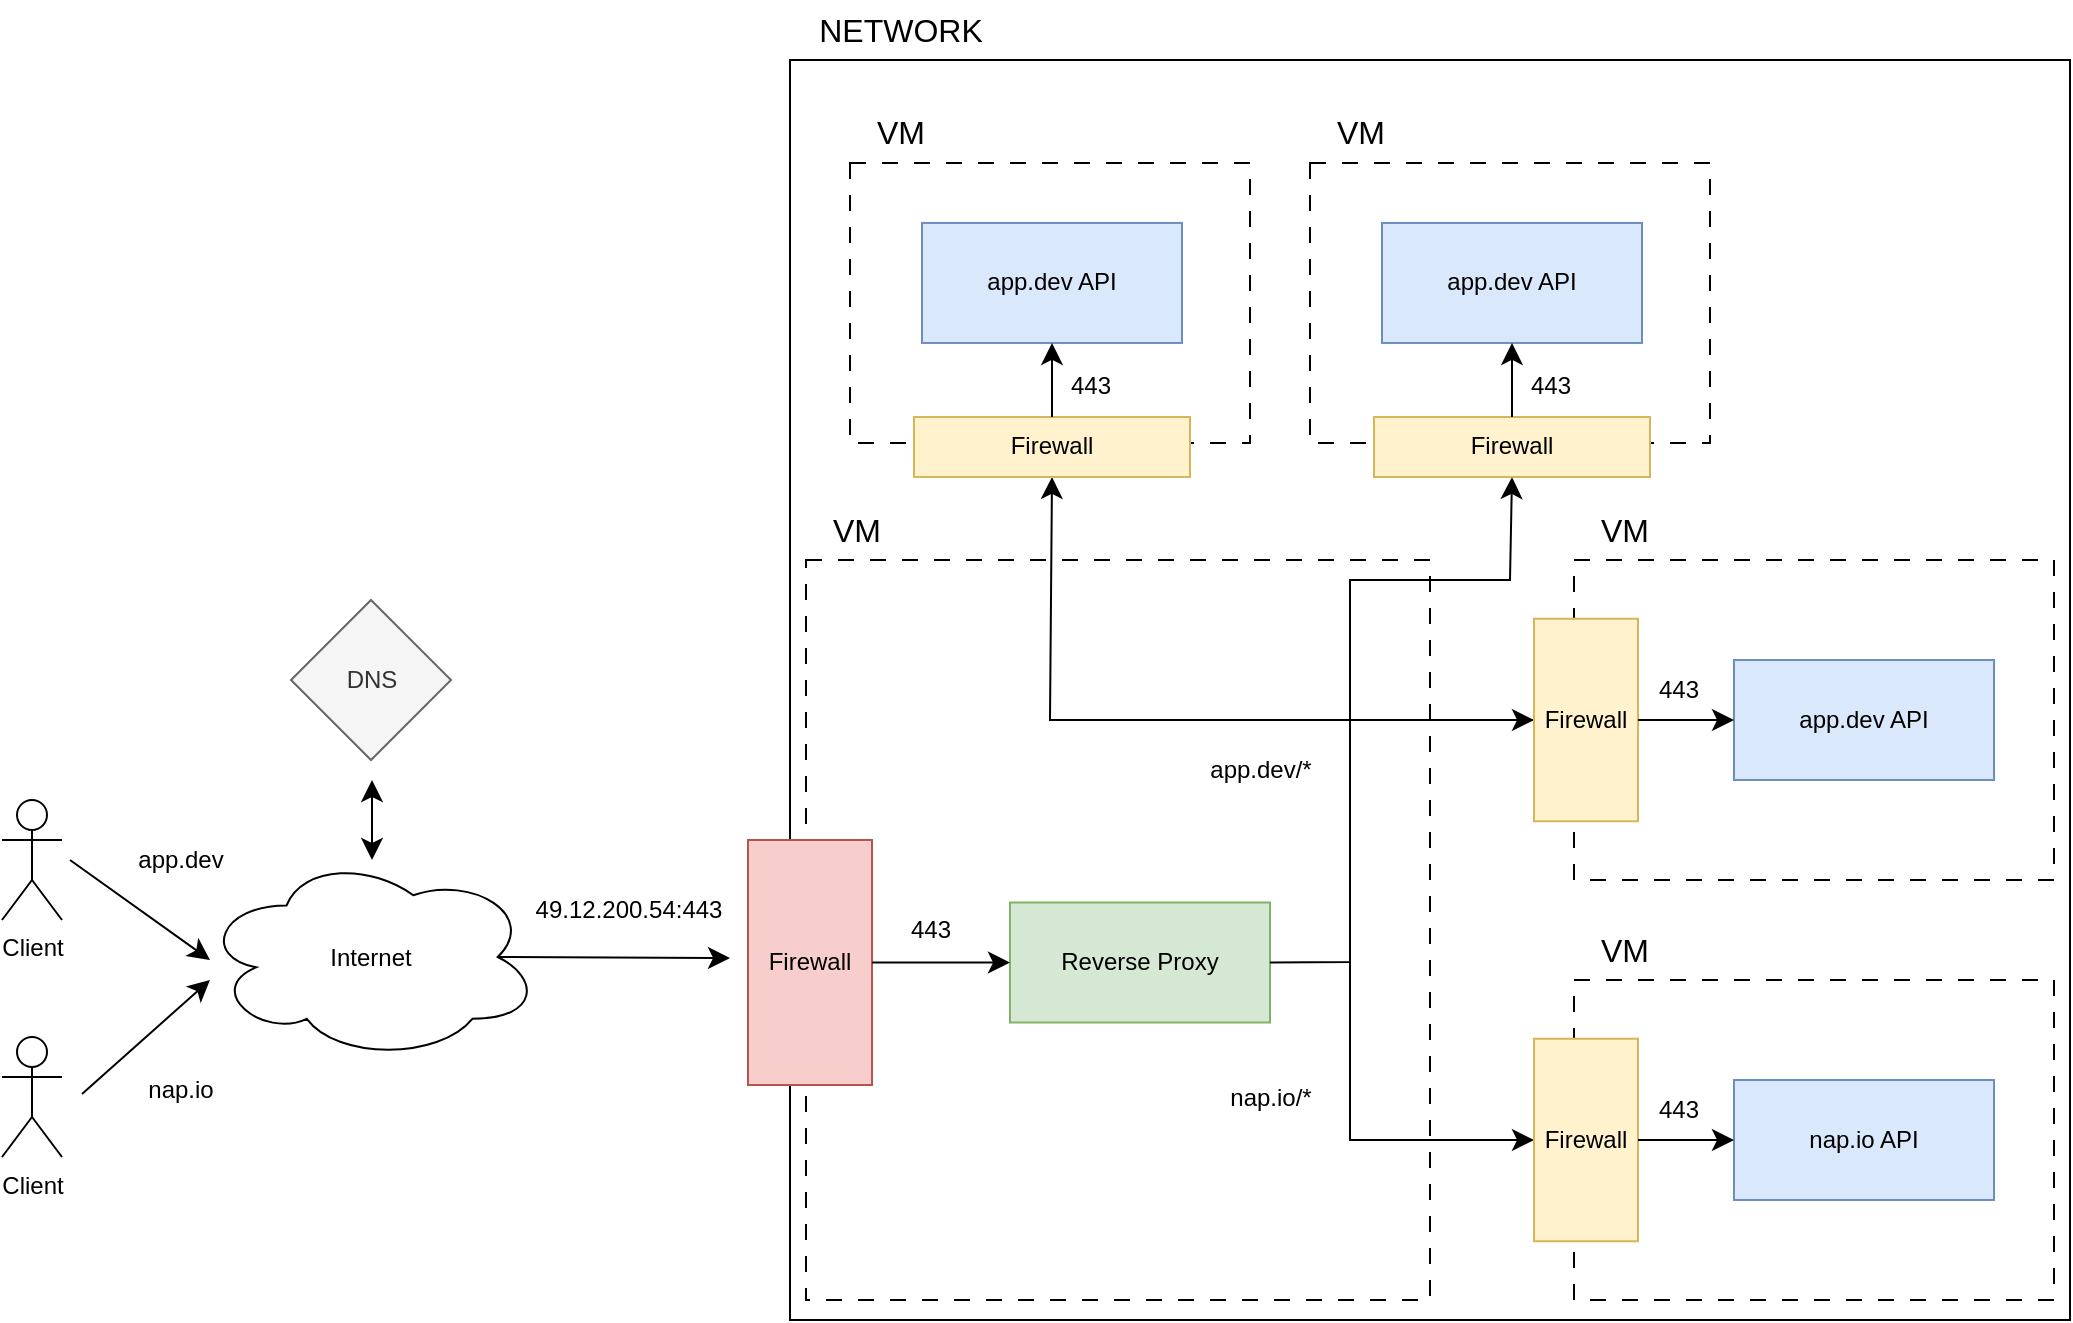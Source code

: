 <mxfile version="24.2.5" type="device">
  <diagram name="Page-1" id="AVqs-29l7rqCjDmvb-u1">
    <mxGraphModel dx="4130" dy="1640" grid="1" gridSize="10" guides="1" tooltips="1" connect="1" arrows="1" fold="1" page="0" pageScale="1" pageWidth="827" pageHeight="1169" math="0" shadow="0">
      <root>
        <mxCell id="0" />
        <mxCell id="1" parent="0" />
        <mxCell id="cm763DPiKegs-Cz6ihyl-120" value="" style="rounded=0;whiteSpace=wrap;html=1;align=center;verticalAlign=middle;fontFamily=Helvetica;fontSize=12;" vertex="1" parent="1">
          <mxGeometry x="-740" y="-340" width="640" height="630" as="geometry" />
        </mxCell>
        <mxCell id="cm763DPiKegs-Cz6ihyl-32" value="" style="rounded=0;whiteSpace=wrap;html=1;align=center;verticalAlign=middle;fontFamily=Helvetica;fontSize=12;fillColor=none;dashed=1;dashPattern=8 8;" vertex="1" parent="1">
          <mxGeometry x="-732" y="-90" width="312" height="370" as="geometry" />
        </mxCell>
        <mxCell id="cm763DPiKegs-Cz6ihyl-33" value="VM" style="text;html=1;align=center;verticalAlign=middle;resizable=0;points=[];autosize=1;strokeColor=none;fillColor=none;fontSize=16;fontFamily=Helvetica;fontColor=default;" vertex="1" parent="1">
          <mxGeometry x="-732" y="-120" width="50" height="30" as="geometry" />
        </mxCell>
        <mxCell id="cm763DPiKegs-Cz6ihyl-35" value="Reverse Proxy" style="rounded=0;whiteSpace=wrap;html=1;strokeColor=#82b366;align=center;verticalAlign=middle;fontFamily=Helvetica;fontSize=12;fillColor=#d5e8d4;" vertex="1" parent="1">
          <mxGeometry x="-630" y="81.25" width="130" height="60" as="geometry" />
        </mxCell>
        <mxCell id="cm763DPiKegs-Cz6ihyl-36" value="Firewall" style="rounded=0;whiteSpace=wrap;html=1;align=center;verticalAlign=middle;fontFamily=Helvetica;fontSize=12;fillColor=#f8cecc;strokeColor=#b85450;" vertex="1" parent="1">
          <mxGeometry x="-761" y="50" width="62" height="122.5" as="geometry" />
        </mxCell>
        <mxCell id="cm763DPiKegs-Cz6ihyl-37" value="Client" style="shape=umlActor;verticalLabelPosition=bottom;verticalAlign=top;html=1;outlineConnect=0;align=center;fontFamily=Helvetica;fontSize=12;" vertex="1" parent="1">
          <mxGeometry x="-1134" y="30" width="30" height="60" as="geometry" />
        </mxCell>
        <mxCell id="cm763DPiKegs-Cz6ihyl-38" value="Internet" style="ellipse;shape=cloud;whiteSpace=wrap;html=1;align=center;verticalAlign=middle;fontFamily=Helvetica;fontSize=12;" vertex="1" parent="1">
          <mxGeometry x="-1034" y="57" width="169" height="103" as="geometry" />
        </mxCell>
        <mxCell id="cm763DPiKegs-Cz6ihyl-40" value="" style="endArrow=none;startArrow=classic;html=1;rounded=0;fontFamily=Helvetica;fontSize=12;fontColor=default;startSize=8;endSize=8;curved=0;entryX=1;entryY=0.5;entryDx=0;entryDy=0;exitX=0;exitY=0.5;exitDx=0;exitDy=0;startFill=1;endFill=0;" edge="1" parent="1" source="cm763DPiKegs-Cz6ihyl-35" target="cm763DPiKegs-Cz6ihyl-36">
          <mxGeometry width="50" height="50" relative="1" as="geometry">
            <mxPoint x="-649" y="66" as="sourcePoint" />
            <mxPoint x="-599" y="16" as="targetPoint" />
            <Array as="points" />
          </mxGeometry>
        </mxCell>
        <mxCell id="cm763DPiKegs-Cz6ihyl-43" value="" style="edgeLabel;html=1;align=center;verticalAlign=middle;resizable=0;points=[];fontSize=12;strokeColor=#0e8088;fontFamily=Helvetica;fontColor=default;fillColor=#CFE3E6;" vertex="1" connectable="0" parent="cm763DPiKegs-Cz6ihyl-40">
          <mxGeometry x="-0.255" relative="1" as="geometry">
            <mxPoint as="offset" />
          </mxGeometry>
        </mxCell>
        <mxCell id="cm763DPiKegs-Cz6ihyl-45" value="443" style="text;html=1;align=center;verticalAlign=middle;resizable=0;points=[];autosize=1;strokeColor=none;fillColor=none;fontSize=12;fontFamily=Helvetica;fontColor=default;" vertex="1" parent="1">
          <mxGeometry x="-690" y="80" width="40" height="30" as="geometry" />
        </mxCell>
        <mxCell id="cm763DPiKegs-Cz6ihyl-46" value="DNS" style="rhombus;whiteSpace=wrap;html=1;strokeColor=#666666;align=center;verticalAlign=middle;fontFamily=Helvetica;fontSize=12;fontColor=#333333;fillColor=#f5f5f5;" vertex="1" parent="1">
          <mxGeometry x="-989.5" y="-70" width="80" height="80" as="geometry" />
        </mxCell>
        <mxCell id="cm763DPiKegs-Cz6ihyl-48" value="" style="endArrow=classic;startArrow=classic;html=1;rounded=0;fontFamily=Helvetica;fontSize=12;fontColor=default;startSize=8;endSize=8;curved=1;" edge="1" parent="1">
          <mxGeometry width="50" height="50" relative="1" as="geometry">
            <mxPoint x="-949" y="60" as="sourcePoint" />
            <mxPoint x="-949" y="20" as="targetPoint" />
          </mxGeometry>
        </mxCell>
        <mxCell id="cm763DPiKegs-Cz6ihyl-49" value="" style="endArrow=classic;startArrow=none;html=1;rounded=0;fontFamily=Helvetica;fontSize=12;fontColor=default;startSize=8;endSize=8;curved=0;startFill=0;" edge="1" parent="1">
          <mxGeometry width="50" height="50" relative="1" as="geometry">
            <mxPoint x="-1100" y="60" as="sourcePoint" />
            <mxPoint x="-1030" y="110" as="targetPoint" />
            <Array as="points" />
          </mxGeometry>
        </mxCell>
        <mxCell id="cm763DPiKegs-Cz6ihyl-51" value="app.dev" style="text;html=1;align=center;verticalAlign=middle;resizable=0;points=[];autosize=1;strokeColor=none;fillColor=none;fontSize=12;fontFamily=Helvetica;fontColor=default;" vertex="1" parent="1">
          <mxGeometry x="-1080" y="45" width="70" height="30" as="geometry" />
        </mxCell>
        <mxCell id="cm763DPiKegs-Cz6ihyl-53" value="" style="endArrow=classic;startArrow=none;html=1;rounded=0;fontFamily=Helvetica;fontSize=12;fontColor=default;startSize=8;endSize=8;curved=1;startFill=0;exitX=0.875;exitY=0.5;exitDx=0;exitDy=0;exitPerimeter=0;" edge="1" parent="1" source="cm763DPiKegs-Cz6ihyl-38">
          <mxGeometry width="50" height="50" relative="1" as="geometry">
            <mxPoint x="-865" y="108.5" as="sourcePoint" />
            <mxPoint x="-770" y="109" as="targetPoint" />
            <Array as="points" />
          </mxGeometry>
        </mxCell>
        <mxCell id="cm763DPiKegs-Cz6ihyl-54" value="&lt;span style=&quot;font-size: 12px;&quot;&gt;49.12.200.54:443&lt;/span&gt;" style="text;html=1;align=center;verticalAlign=middle;resizable=0;points=[];autosize=1;strokeColor=none;fillColor=none;fontSize=12;fontFamily=Helvetica;fontColor=default;" vertex="1" parent="1">
          <mxGeometry x="-881" y="70" width="120" height="30" as="geometry" />
        </mxCell>
        <mxCell id="cm763DPiKegs-Cz6ihyl-56" value="Client" style="shape=umlActor;verticalLabelPosition=bottom;verticalAlign=top;html=1;outlineConnect=0;align=center;fontFamily=Helvetica;fontSize=12;" vertex="1" parent="1">
          <mxGeometry x="-1134" y="148.5" width="30" height="60" as="geometry" />
        </mxCell>
        <mxCell id="cm763DPiKegs-Cz6ihyl-57" value="" style="endArrow=classic;startArrow=none;html=1;rounded=0;fontFamily=Helvetica;fontSize=12;fontColor=default;startSize=8;endSize=8;curved=0;startFill=0;" edge="1" parent="1">
          <mxGeometry width="50" height="50" relative="1" as="geometry">
            <mxPoint x="-1094" y="177" as="sourcePoint" />
            <mxPoint x="-1030" y="120" as="targetPoint" />
            <Array as="points" />
          </mxGeometry>
        </mxCell>
        <mxCell id="cm763DPiKegs-Cz6ihyl-58" value="nap.io" style="text;html=1;align=center;verticalAlign=middle;resizable=0;points=[];autosize=1;strokeColor=none;fillColor=none;fontSize=12;fontFamily=Helvetica;fontColor=default;" vertex="1" parent="1">
          <mxGeometry x="-1075" y="160" width="60" height="30" as="geometry" />
        </mxCell>
        <mxCell id="cm763DPiKegs-Cz6ihyl-63" value="" style="endArrow=classic;html=1;rounded=0;fontFamily=Helvetica;fontSize=12;fontColor=default;startSize=8;endSize=8;curved=0;exitX=1;exitY=0.5;exitDx=0;exitDy=0;entryX=0.5;entryY=1;entryDx=0;entryDy=0;" edge="1" parent="1" source="cm763DPiKegs-Cz6ihyl-35" target="cm763DPiKegs-Cz6ihyl-73">
          <mxGeometry width="50" height="50" relative="1" as="geometry">
            <mxPoint x="-390" y="80" as="sourcePoint" />
            <mxPoint x="-360" y="-30" as="targetPoint" />
            <Array as="points">
              <mxPoint x="-460" y="111" />
              <mxPoint x="-460" y="-10" />
              <mxPoint x="-610" y="-10" />
            </Array>
          </mxGeometry>
        </mxCell>
        <mxCell id="cm763DPiKegs-Cz6ihyl-64" value="" style="edgeLabel;html=1;align=center;verticalAlign=middle;resizable=0;points=[];fontSize=12;strokeColor=#0e8088;fontFamily=Helvetica;fontColor=default;fillColor=#CFE3E6;" vertex="1" connectable="0" parent="cm763DPiKegs-Cz6ihyl-63">
          <mxGeometry x="0.152" y="3" relative="1" as="geometry">
            <mxPoint as="offset" />
          </mxGeometry>
        </mxCell>
        <mxCell id="cm763DPiKegs-Cz6ihyl-65" value="" style="endArrow=classic;html=1;rounded=0;fontFamily=Helvetica;fontSize=12;fontColor=default;startSize=8;endSize=8;curved=0;entryX=0.5;entryY=1;entryDx=0;entryDy=0;" edge="1" parent="1" target="cm763DPiKegs-Cz6ihyl-116">
          <mxGeometry width="50" height="50" relative="1" as="geometry">
            <mxPoint x="-300" y="-10" as="sourcePoint" />
            <mxPoint x="-360" y="40" as="targetPoint" />
            <Array as="points">
              <mxPoint x="-460" y="-10" />
              <mxPoint x="-460" y="-80" />
              <mxPoint x="-380" y="-80" />
            </Array>
          </mxGeometry>
        </mxCell>
        <mxCell id="cm763DPiKegs-Cz6ihyl-66" value="" style="endArrow=classic;html=1;rounded=0;fontFamily=Helvetica;fontSize=12;fontColor=default;startSize=8;endSize=8;curved=0;entryX=0;entryY=0.5;entryDx=0;entryDy=0;" edge="1" parent="1" target="cm763DPiKegs-Cz6ihyl-102">
          <mxGeometry width="50" height="50" relative="1" as="geometry">
            <mxPoint x="-460" y="-10" as="sourcePoint" />
            <mxPoint x="-300" y="127" as="targetPoint" />
            <Array as="points" />
          </mxGeometry>
        </mxCell>
        <mxCell id="cm763DPiKegs-Cz6ihyl-67" value="" style="endArrow=classic;html=1;rounded=0;fontFamily=Helvetica;fontSize=12;fontColor=default;startSize=8;endSize=8;curved=0;entryX=0;entryY=0.5;entryDx=0;entryDy=0;" edge="1" parent="1" target="cm763DPiKegs-Cz6ihyl-109">
          <mxGeometry width="50" height="50" relative="1" as="geometry">
            <mxPoint x="-460" y="110" as="sourcePoint" />
            <mxPoint x="-360" y="220" as="targetPoint" />
            <Array as="points">
              <mxPoint x="-460" y="200" />
            </Array>
          </mxGeometry>
        </mxCell>
        <mxCell id="cm763DPiKegs-Cz6ihyl-68" value="nap.io/*" style="text;html=1;align=center;verticalAlign=middle;resizable=0;points=[];autosize=1;strokeColor=none;fillColor=none;fontSize=12;fontFamily=Helvetica;fontColor=default;" vertex="1" parent="1">
          <mxGeometry x="-530" y="163.5" width="60" height="30" as="geometry" />
        </mxCell>
        <mxCell id="cm763DPiKegs-Cz6ihyl-69" value="app.dev/*" style="text;html=1;align=center;verticalAlign=middle;resizable=0;points=[];autosize=1;strokeColor=none;fillColor=none;fontSize=12;fontFamily=Helvetica;fontColor=default;" vertex="1" parent="1">
          <mxGeometry x="-540" width="70" height="30" as="geometry" />
        </mxCell>
        <mxCell id="cm763DPiKegs-Cz6ihyl-70" value="" style="rounded=0;whiteSpace=wrap;html=1;align=center;verticalAlign=middle;fontFamily=Helvetica;fontSize=12;fillColor=none;dashed=1;dashPattern=8 8;" vertex="1" parent="1">
          <mxGeometry x="-710" y="-288.51" width="200" height="140" as="geometry" />
        </mxCell>
        <mxCell id="cm763DPiKegs-Cz6ihyl-71" value="NETWORK" style="text;html=1;align=center;verticalAlign=middle;resizable=0;points=[];autosize=1;strokeColor=none;fillColor=none;fontSize=16;fontFamily=Helvetica;fontColor=default;" vertex="1" parent="1">
          <mxGeometry x="-740" y="-370" width="110" height="30" as="geometry" />
        </mxCell>
        <mxCell id="cm763DPiKegs-Cz6ihyl-72" value="app.dev API" style="rounded=0;whiteSpace=wrap;html=1;strokeColor=#6c8ebf;align=center;verticalAlign=middle;fontFamily=Helvetica;fontSize=12;fillColor=#dae8fc;" vertex="1" parent="1">
          <mxGeometry x="-674" y="-258.52" width="130" height="60" as="geometry" />
        </mxCell>
        <mxCell id="cm763DPiKegs-Cz6ihyl-73" value="Firewall" style="rounded=0;whiteSpace=wrap;html=1;align=center;verticalAlign=middle;fontFamily=Helvetica;fontSize=12;fillColor=#fff2cc;strokeColor=#d6b656;" vertex="1" parent="1">
          <mxGeometry x="-678" y="-161.51" width="138" height="30" as="geometry" />
        </mxCell>
        <mxCell id="cm763DPiKegs-Cz6ihyl-74" value="443" style="text;html=1;align=center;verticalAlign=middle;resizable=0;points=[];autosize=1;strokeColor=none;fillColor=none;fontSize=12;fontFamily=Helvetica;fontColor=default;" vertex="1" parent="1">
          <mxGeometry x="-610" y="-191.51" width="40" height="30" as="geometry" />
        </mxCell>
        <mxCell id="cm763DPiKegs-Cz6ihyl-75" value="" style="endArrow=none;startArrow=classic;html=1;rounded=0;fontFamily=Helvetica;fontSize=12;fontColor=default;startSize=8;endSize=8;curved=0;entryX=0.5;entryY=0;entryDx=0;entryDy=0;exitX=0.5;exitY=1;exitDx=0;exitDy=0;startFill=1;endFill=0;" edge="1" parent="1" source="cm763DPiKegs-Cz6ihyl-72" target="cm763DPiKegs-Cz6ihyl-73">
          <mxGeometry width="50" height="50" relative="1" as="geometry">
            <mxPoint x="-601" y="-79.01" as="sourcePoint" />
            <mxPoint x="-670" y="-79.01" as="targetPoint" />
            <Array as="points" />
          </mxGeometry>
        </mxCell>
        <mxCell id="cm763DPiKegs-Cz6ihyl-76" value="" style="edgeLabel;html=1;align=center;verticalAlign=middle;resizable=0;points=[];fontSize=12;strokeColor=#0e8088;fontFamily=Helvetica;fontColor=default;fillColor=#CFE3E6;" vertex="1" connectable="0" parent="cm763DPiKegs-Cz6ihyl-75">
          <mxGeometry x="-0.255" relative="1" as="geometry">
            <mxPoint as="offset" />
          </mxGeometry>
        </mxCell>
        <mxCell id="cm763DPiKegs-Cz6ihyl-99" value="" style="rounded=0;whiteSpace=wrap;html=1;align=center;verticalAlign=middle;fontFamily=Helvetica;fontSize=12;fillColor=none;dashed=1;dashPattern=8 8;" vertex="1" parent="1">
          <mxGeometry x="-348" y="-90" width="240" height="160" as="geometry" />
        </mxCell>
        <mxCell id="cm763DPiKegs-Cz6ihyl-100" value="VM" style="text;html=1;align=center;verticalAlign=middle;resizable=0;points=[];autosize=1;strokeColor=none;fillColor=none;fontSize=16;fontFamily=Helvetica;fontColor=default;" vertex="1" parent="1">
          <mxGeometry x="-348" y="-120" width="50" height="30" as="geometry" />
        </mxCell>
        <mxCell id="cm763DPiKegs-Cz6ihyl-101" value="app.dev API" style="rounded=0;whiteSpace=wrap;html=1;strokeColor=#6c8ebf;align=center;verticalAlign=middle;fontFamily=Helvetica;fontSize=12;fillColor=#dae8fc;" vertex="1" parent="1">
          <mxGeometry x="-268" y="-40" width="130" height="60" as="geometry" />
        </mxCell>
        <mxCell id="cm763DPiKegs-Cz6ihyl-102" value="Firewall" style="rounded=0;whiteSpace=wrap;html=1;align=center;verticalAlign=middle;fontFamily=Helvetica;fontSize=12;fillColor=#fff2cc;strokeColor=#d6b656;" vertex="1" parent="1">
          <mxGeometry x="-368" y="-60.63" width="52" height="101.25" as="geometry" />
        </mxCell>
        <mxCell id="cm763DPiKegs-Cz6ihyl-103" value="443" style="text;html=1;align=center;verticalAlign=middle;resizable=0;points=[];autosize=1;strokeColor=none;fillColor=none;fontSize=12;fontFamily=Helvetica;fontColor=default;" vertex="1" parent="1">
          <mxGeometry x="-316" y="-40" width="40" height="30" as="geometry" />
        </mxCell>
        <mxCell id="cm763DPiKegs-Cz6ihyl-104" value="" style="endArrow=none;startArrow=classic;html=1;rounded=0;fontFamily=Helvetica;fontSize=12;fontColor=default;startSize=8;endSize=8;curved=0;entryX=1;entryY=0.5;entryDx=0;entryDy=0;exitX=0;exitY=0.5;exitDx=0;exitDy=0;startFill=1;endFill=0;" edge="1" parent="1" source="cm763DPiKegs-Cz6ihyl-101" target="cm763DPiKegs-Cz6ihyl-102">
          <mxGeometry width="50" height="50" relative="1" as="geometry">
            <mxPoint x="-209" y="139.5" as="sourcePoint" />
            <mxPoint x="-278" y="139.5" as="targetPoint" />
            <Array as="points" />
          </mxGeometry>
        </mxCell>
        <mxCell id="cm763DPiKegs-Cz6ihyl-105" value="" style="edgeLabel;html=1;align=center;verticalAlign=middle;resizable=0;points=[];fontSize=12;strokeColor=#0e8088;fontFamily=Helvetica;fontColor=default;fillColor=#CFE3E6;" vertex="1" connectable="0" parent="cm763DPiKegs-Cz6ihyl-104">
          <mxGeometry x="-0.255" relative="1" as="geometry">
            <mxPoint as="offset" />
          </mxGeometry>
        </mxCell>
        <mxCell id="cm763DPiKegs-Cz6ihyl-106" value="" style="rounded=0;whiteSpace=wrap;html=1;align=center;verticalAlign=middle;fontFamily=Helvetica;fontSize=12;fillColor=none;dashed=1;dashPattern=8 8;" vertex="1" parent="1">
          <mxGeometry x="-348" y="120" width="240" height="160" as="geometry" />
        </mxCell>
        <mxCell id="cm763DPiKegs-Cz6ihyl-107" value="VM" style="text;html=1;align=center;verticalAlign=middle;resizable=0;points=[];autosize=1;strokeColor=none;fillColor=none;fontSize=16;fontFamily=Helvetica;fontColor=default;" vertex="1" parent="1">
          <mxGeometry x="-348" y="90" width="50" height="30" as="geometry" />
        </mxCell>
        <mxCell id="cm763DPiKegs-Cz6ihyl-108" value="nap.io API" style="rounded=0;whiteSpace=wrap;html=1;strokeColor=#6c8ebf;align=center;verticalAlign=middle;fontFamily=Helvetica;fontSize=12;fillColor=#dae8fc;" vertex="1" parent="1">
          <mxGeometry x="-268" y="170" width="130" height="60" as="geometry" />
        </mxCell>
        <mxCell id="cm763DPiKegs-Cz6ihyl-109" value="Firewall" style="rounded=0;whiteSpace=wrap;html=1;align=center;verticalAlign=middle;fontFamily=Helvetica;fontSize=12;fillColor=#fff2cc;strokeColor=#d6b656;" vertex="1" parent="1">
          <mxGeometry x="-368" y="149.37" width="52" height="101.25" as="geometry" />
        </mxCell>
        <mxCell id="cm763DPiKegs-Cz6ihyl-110" value="443" style="text;html=1;align=center;verticalAlign=middle;resizable=0;points=[];autosize=1;strokeColor=none;fillColor=none;fontSize=12;fontFamily=Helvetica;fontColor=default;" vertex="1" parent="1">
          <mxGeometry x="-316" y="170" width="40" height="30" as="geometry" />
        </mxCell>
        <mxCell id="cm763DPiKegs-Cz6ihyl-111" value="" style="endArrow=none;startArrow=classic;html=1;rounded=0;fontFamily=Helvetica;fontSize=12;fontColor=default;startSize=8;endSize=8;curved=0;entryX=1;entryY=0.5;entryDx=0;entryDy=0;exitX=0;exitY=0.5;exitDx=0;exitDy=0;startFill=1;endFill=0;" edge="1" parent="1" source="cm763DPiKegs-Cz6ihyl-108" target="cm763DPiKegs-Cz6ihyl-109">
          <mxGeometry width="50" height="50" relative="1" as="geometry">
            <mxPoint x="-209" y="349.5" as="sourcePoint" />
            <mxPoint x="-278" y="349.5" as="targetPoint" />
            <Array as="points" />
          </mxGeometry>
        </mxCell>
        <mxCell id="cm763DPiKegs-Cz6ihyl-112" value="" style="edgeLabel;html=1;align=center;verticalAlign=middle;resizable=0;points=[];fontSize=12;strokeColor=#0e8088;fontFamily=Helvetica;fontColor=default;fillColor=#CFE3E6;" vertex="1" connectable="0" parent="cm763DPiKegs-Cz6ihyl-111">
          <mxGeometry x="-0.255" relative="1" as="geometry">
            <mxPoint as="offset" />
          </mxGeometry>
        </mxCell>
        <mxCell id="cm763DPiKegs-Cz6ihyl-113" value="" style="rounded=0;whiteSpace=wrap;html=1;align=center;verticalAlign=middle;fontFamily=Helvetica;fontSize=12;fillColor=none;dashed=1;dashPattern=8 8;" vertex="1" parent="1">
          <mxGeometry x="-480" y="-288.51" width="200" height="140" as="geometry" />
        </mxCell>
        <mxCell id="cm763DPiKegs-Cz6ihyl-114" value="VM" style="text;html=1;align=center;verticalAlign=middle;resizable=0;points=[];autosize=1;strokeColor=none;fillColor=none;fontSize=16;fontFamily=Helvetica;fontColor=default;" vertex="1" parent="1">
          <mxGeometry x="-480" y="-318.51" width="50" height="30" as="geometry" />
        </mxCell>
        <mxCell id="cm763DPiKegs-Cz6ihyl-115" value="app.dev API" style="rounded=0;whiteSpace=wrap;html=1;strokeColor=#6c8ebf;align=center;verticalAlign=middle;fontFamily=Helvetica;fontSize=12;fillColor=#dae8fc;" vertex="1" parent="1">
          <mxGeometry x="-444" y="-258.52" width="130" height="60" as="geometry" />
        </mxCell>
        <mxCell id="cm763DPiKegs-Cz6ihyl-116" value="Firewall" style="rounded=0;whiteSpace=wrap;html=1;align=center;verticalAlign=middle;fontFamily=Helvetica;fontSize=12;fillColor=#fff2cc;strokeColor=#d6b656;" vertex="1" parent="1">
          <mxGeometry x="-448" y="-161.51" width="138" height="30" as="geometry" />
        </mxCell>
        <mxCell id="cm763DPiKegs-Cz6ihyl-117" value="443" style="text;html=1;align=center;verticalAlign=middle;resizable=0;points=[];autosize=1;strokeColor=none;fillColor=none;fontSize=12;fontFamily=Helvetica;fontColor=default;" vertex="1" parent="1">
          <mxGeometry x="-380" y="-191.51" width="40" height="30" as="geometry" />
        </mxCell>
        <mxCell id="cm763DPiKegs-Cz6ihyl-118" value="" style="endArrow=none;startArrow=classic;html=1;rounded=0;fontFamily=Helvetica;fontSize=12;fontColor=default;startSize=8;endSize=8;curved=0;entryX=0.5;entryY=0;entryDx=0;entryDy=0;exitX=0.5;exitY=1;exitDx=0;exitDy=0;startFill=1;endFill=0;" edge="1" parent="1" source="cm763DPiKegs-Cz6ihyl-115" target="cm763DPiKegs-Cz6ihyl-116">
          <mxGeometry width="50" height="50" relative="1" as="geometry">
            <mxPoint x="-371" y="-79.01" as="sourcePoint" />
            <mxPoint x="-440" y="-79.01" as="targetPoint" />
            <Array as="points" />
          </mxGeometry>
        </mxCell>
        <mxCell id="cm763DPiKegs-Cz6ihyl-119" value="" style="edgeLabel;html=1;align=center;verticalAlign=middle;resizable=0;points=[];fontSize=12;strokeColor=#0e8088;fontFamily=Helvetica;fontColor=default;fillColor=#CFE3E6;" vertex="1" connectable="0" parent="cm763DPiKegs-Cz6ihyl-118">
          <mxGeometry x="-0.255" relative="1" as="geometry">
            <mxPoint as="offset" />
          </mxGeometry>
        </mxCell>
        <mxCell id="cm763DPiKegs-Cz6ihyl-122" value="VM" style="text;html=1;align=center;verticalAlign=middle;resizable=0;points=[];autosize=1;strokeColor=none;fillColor=none;fontSize=16;fontFamily=Helvetica;fontColor=default;" vertex="1" parent="1">
          <mxGeometry x="-710" y="-318.51" width="50" height="30" as="geometry" />
        </mxCell>
      </root>
    </mxGraphModel>
  </diagram>
</mxfile>
